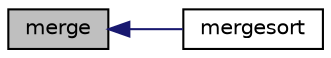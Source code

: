 digraph "merge"
{
  edge [fontname="Helvetica",fontsize="10",labelfontname="Helvetica",labelfontsize="10"];
  node [fontname="Helvetica",fontsize="10",shape=record];
  rankdir="LR";
  Node1 [label="merge",height=0.2,width=0.4,color="black", fillcolor="grey75", style="filled" fontcolor="black"];
  Node1 -> Node2 [dir="back",color="midnightblue",fontsize="10",style="solid"];
  Node2 [label="mergesort",height=0.2,width=0.4,color="black", fillcolor="white", style="filled",URL="$sortowanie_8cpp.html#a143310c2b65381a8d9d849e55d0561b8"];
}

